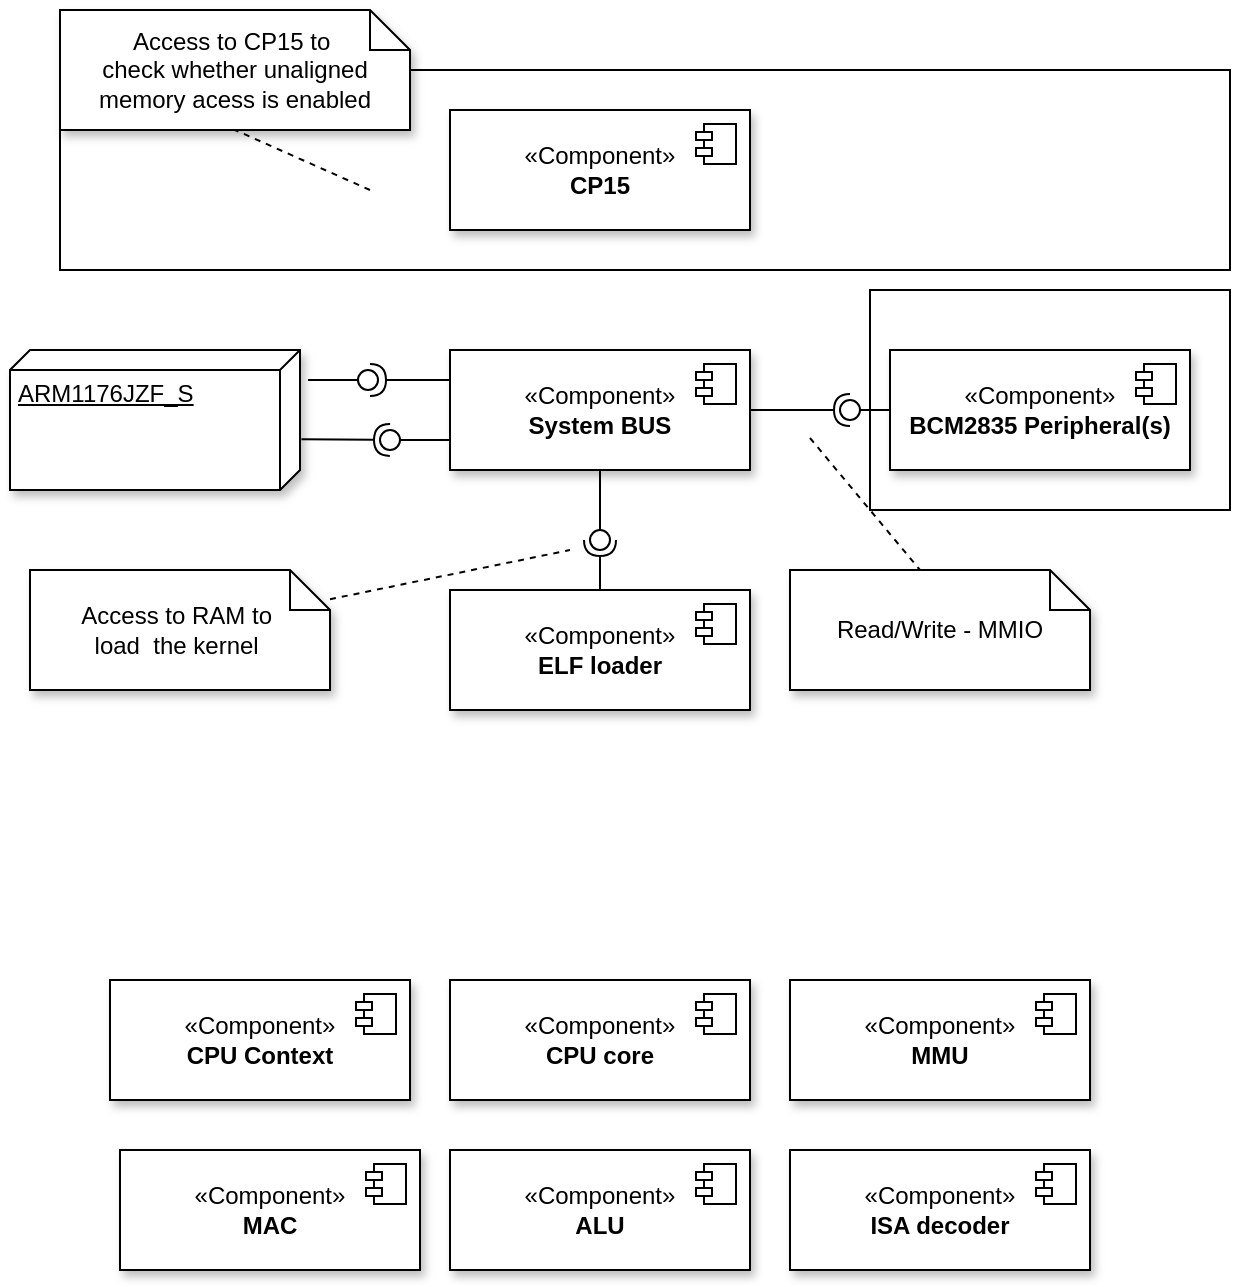 <mxfile version="21.7.4" type="device">
  <diagram name="Stránka-1" id="joWKRU6rZ8LuYV_TO_0l">
    <mxGraphModel dx="905" dy="499" grid="1" gridSize="10" guides="1" tooltips="1" connect="1" arrows="1" fold="1" page="1" pageScale="1" pageWidth="827" pageHeight="1169" math="0" shadow="0">
      <root>
        <mxCell id="0" />
        <mxCell id="1" parent="0" />
        <mxCell id="A4H74f33hg0s5a0wSVyb-100" value="" style="rounded=0;whiteSpace=wrap;html=1;" vertex="1" parent="1">
          <mxGeometry x="135" y="100" width="585" height="100" as="geometry" />
        </mxCell>
        <mxCell id="A4H74f33hg0s5a0wSVyb-99" value="" style="rounded=0;whiteSpace=wrap;html=1;" vertex="1" parent="1">
          <mxGeometry x="540" y="210" width="180" height="110" as="geometry" />
        </mxCell>
        <mxCell id="A4H74f33hg0s5a0wSVyb-2" value="«Component»&lt;br&gt;&lt;b&gt;System BUS&lt;/b&gt;" style="html=1;dropTarget=0;whiteSpace=wrap;shadow=1;" vertex="1" parent="1">
          <mxGeometry x="330" y="240" width="150" height="60" as="geometry" />
        </mxCell>
        <mxCell id="A4H74f33hg0s5a0wSVyb-3" value="" style="shape=module;jettyWidth=8;jettyHeight=4;" vertex="1" parent="A4H74f33hg0s5a0wSVyb-2">
          <mxGeometry x="1" width="20" height="20" relative="1" as="geometry">
            <mxPoint x="-27" y="7" as="offset" />
          </mxGeometry>
        </mxCell>
        <mxCell id="A4H74f33hg0s5a0wSVyb-4" value="«Component»&lt;br&gt;&lt;b&gt;ELF loader&lt;/b&gt;" style="html=1;dropTarget=0;whiteSpace=wrap;shadow=1;" vertex="1" parent="1">
          <mxGeometry x="330" y="360" width="150" height="60" as="geometry" />
        </mxCell>
        <mxCell id="A4H74f33hg0s5a0wSVyb-5" value="" style="shape=module;jettyWidth=8;jettyHeight=4;" vertex="1" parent="A4H74f33hg0s5a0wSVyb-4">
          <mxGeometry x="1" width="20" height="20" relative="1" as="geometry">
            <mxPoint x="-27" y="7" as="offset" />
          </mxGeometry>
        </mxCell>
        <mxCell id="A4H74f33hg0s5a0wSVyb-6" value="«Component»&lt;br&gt;&lt;b style=&quot;border-color: var(--border-color);&quot;&gt;BCM2835 Peripheral(s)&lt;/b&gt;" style="html=1;dropTarget=0;whiteSpace=wrap;shadow=1;" vertex="1" parent="1">
          <mxGeometry x="550" y="240" width="150" height="60" as="geometry" />
        </mxCell>
        <mxCell id="A4H74f33hg0s5a0wSVyb-7" value="" style="shape=module;jettyWidth=8;jettyHeight=4;" vertex="1" parent="A4H74f33hg0s5a0wSVyb-6">
          <mxGeometry x="1" width="20" height="20" relative="1" as="geometry">
            <mxPoint x="-27" y="7" as="offset" />
          </mxGeometry>
        </mxCell>
        <mxCell id="A4H74f33hg0s5a0wSVyb-9" value="" style="ellipse;whiteSpace=wrap;html=1;align=center;aspect=fixed;fillColor=none;strokeColor=none;resizable=0;perimeter=centerPerimeter;rotatable=0;allowArrows=0;points=[];outlineConnect=1;" vertex="1" parent="1">
          <mxGeometry x="180" y="330" width="10" height="10" as="geometry" />
        </mxCell>
        <mxCell id="A4H74f33hg0s5a0wSVyb-12" value="" style="rounded=0;orthogonalLoop=1;jettySize=auto;html=1;endArrow=halfCircle;endFill=0;endSize=6;strokeWidth=1;sketch=0;exitX=0.5;exitY=0;exitDx=0;exitDy=0;" edge="1" parent="1" source="A4H74f33hg0s5a0wSVyb-4">
          <mxGeometry relative="1" as="geometry">
            <mxPoint x="390" y="365" as="sourcePoint" />
            <mxPoint x="405" y="335" as="targetPoint" />
          </mxGeometry>
        </mxCell>
        <mxCell id="A4H74f33hg0s5a0wSVyb-13" value="" style="rounded=0;orthogonalLoop=1;jettySize=auto;html=1;endArrow=oval;endFill=0;sketch=0;sourcePerimeterSpacing=0;targetPerimeterSpacing=0;endSize=10;exitX=0.5;exitY=1;exitDx=0;exitDy=0;entryX=0.497;entryY=-0.385;entryDx=0;entryDy=0;entryPerimeter=0;" edge="1" target="A4H74f33hg0s5a0wSVyb-14" parent="1" source="A4H74f33hg0s5a0wSVyb-2">
          <mxGeometry relative="1" as="geometry">
            <mxPoint x="350" y="325" as="sourcePoint" />
          </mxGeometry>
        </mxCell>
        <mxCell id="A4H74f33hg0s5a0wSVyb-14" value="" style="ellipse;whiteSpace=wrap;html=1;align=center;aspect=fixed;fillColor=none;strokeColor=none;resizable=0;perimeter=centerPerimeter;rotatable=0;allowArrows=0;points=[];outlineConnect=1;" vertex="1" parent="1">
          <mxGeometry x="400" y="330" width="10" height="10" as="geometry" />
        </mxCell>
        <mxCell id="A4H74f33hg0s5a0wSVyb-16" value="" style="rounded=0;orthogonalLoop=1;jettySize=auto;html=1;endArrow=halfCircle;endFill=0;endSize=6;strokeWidth=1;sketch=0;exitX=1;exitY=0.5;exitDx=0;exitDy=0;" edge="1" parent="1" source="A4H74f33hg0s5a0wSVyb-2">
          <mxGeometry relative="1" as="geometry">
            <mxPoint x="415" y="385" as="sourcePoint" />
            <mxPoint x="530" y="270" as="targetPoint" />
          </mxGeometry>
        </mxCell>
        <mxCell id="A4H74f33hg0s5a0wSVyb-17" value="" style="rounded=0;orthogonalLoop=1;jettySize=auto;html=1;endArrow=oval;endFill=0;sketch=0;sourcePerimeterSpacing=0;targetPerimeterSpacing=0;endSize=10;exitX=0;exitY=0.5;exitDx=0;exitDy=0;" edge="1" parent="1" source="A4H74f33hg0s5a0wSVyb-6">
          <mxGeometry relative="1" as="geometry">
            <mxPoint x="562" y="293.56" as="sourcePoint" />
            <mxPoint x="530" y="270" as="targetPoint" />
          </mxGeometry>
        </mxCell>
        <mxCell id="A4H74f33hg0s5a0wSVyb-18" value="" style="ellipse;whiteSpace=wrap;html=1;align=center;aspect=fixed;fillColor=none;strokeColor=none;resizable=0;perimeter=centerPerimeter;rotatable=0;allowArrows=0;points=[];outlineConnect=1;" vertex="1" parent="1">
          <mxGeometry x="410" y="340" width="10" height="10" as="geometry" />
        </mxCell>
        <mxCell id="A4H74f33hg0s5a0wSVyb-27" value="" style="rounded=0;orthogonalLoop=1;jettySize=auto;html=1;endArrow=halfCircle;endFill=0;endSize=6;strokeWidth=1;sketch=0;exitX=0.637;exitY=-0.005;exitDx=0;exitDy=0;exitPerimeter=0;" edge="1" parent="1" source="A4H74f33hg0s5a0wSVyb-59">
          <mxGeometry relative="1" as="geometry">
            <mxPoint x="270" y="270" as="sourcePoint" />
            <mxPoint x="300" y="285" as="targetPoint" />
          </mxGeometry>
        </mxCell>
        <mxCell id="A4H74f33hg0s5a0wSVyb-28" value="" style="rounded=0;orthogonalLoop=1;jettySize=auto;html=1;endArrow=oval;endFill=0;sketch=0;sourcePerimeterSpacing=0;targetPerimeterSpacing=0;endSize=10;exitX=0;exitY=0.75;exitDx=0;exitDy=0;" edge="1" parent="1" source="A4H74f33hg0s5a0wSVyb-2">
          <mxGeometry relative="1" as="geometry">
            <mxPoint x="240" y="355" as="sourcePoint" />
            <mxPoint x="300" y="285" as="targetPoint" />
          </mxGeometry>
        </mxCell>
        <mxCell id="A4H74f33hg0s5a0wSVyb-29" value="" style="ellipse;whiteSpace=wrap;html=1;align=center;aspect=fixed;fillColor=none;strokeColor=none;resizable=0;perimeter=centerPerimeter;rotatable=0;allowArrows=0;points=[];outlineConnect=1;" vertex="1" parent="1">
          <mxGeometry x="255" y="350" width="10" height="10" as="geometry" />
        </mxCell>
        <mxCell id="A4H74f33hg0s5a0wSVyb-32" value="" style="ellipse;whiteSpace=wrap;html=1;align=center;aspect=fixed;fillColor=none;strokeColor=none;resizable=0;perimeter=centerPerimeter;rotatable=0;allowArrows=0;points=[];outlineConnect=1;" vertex="1" parent="1">
          <mxGeometry x="425" y="200" width="10" height="10" as="geometry" />
        </mxCell>
        <mxCell id="A4H74f33hg0s5a0wSVyb-38" value="" style="ellipse;whiteSpace=wrap;html=1;align=center;aspect=fixed;fillColor=none;strokeColor=none;resizable=0;perimeter=centerPerimeter;rotatable=0;allowArrows=0;points=[];outlineConnect=1;" vertex="1" parent="1">
          <mxGeometry x="165" y="210" width="10" height="10" as="geometry" />
        </mxCell>
        <mxCell id="A4H74f33hg0s5a0wSVyb-43" value="" style="ellipse;whiteSpace=wrap;html=1;align=center;aspect=fixed;fillColor=none;strokeColor=none;resizable=0;perimeter=centerPerimeter;rotatable=0;allowArrows=0;points=[];outlineConnect=1;" vertex="1" parent="1">
          <mxGeometry x="180" y="330" width="10" height="10" as="geometry" />
        </mxCell>
        <mxCell id="A4H74f33hg0s5a0wSVyb-52" value="&lt;div style=&quot;&quot;&gt;&lt;span style=&quot;background-color: initial;&quot;&gt;Access to RAM to&amp;nbsp;&lt;/span&gt;&lt;/div&gt;&lt;div style=&quot;&quot;&gt;&lt;span style=&quot;background-color: initial;&quot;&gt;load&amp;nbsp;&amp;nbsp;&lt;/span&gt;&lt;span style=&quot;background-color: initial;&quot;&gt;the kernel&amp;nbsp;&lt;/span&gt;&lt;/div&gt;" style="shape=note;size=20;whiteSpace=wrap;html=1;align=center;shadow=1;" vertex="1" parent="1">
          <mxGeometry x="120" y="350" width="150" height="60" as="geometry" />
        </mxCell>
        <mxCell id="A4H74f33hg0s5a0wSVyb-55" value="" style="endArrow=none;dashed=1;html=1;rounded=0;" edge="1" parent="1" source="A4H74f33hg0s5a0wSVyb-52">
          <mxGeometry width="50" height="50" relative="1" as="geometry">
            <mxPoint x="270" y="380" as="sourcePoint" />
            <mxPoint x="390" y="340" as="targetPoint" />
          </mxGeometry>
        </mxCell>
        <mxCell id="A4H74f33hg0s5a0wSVyb-59" value="ARM1176JZF_S" style="verticalAlign=top;align=left;spacingTop=8;spacingLeft=2;spacingRight=12;shape=cube;size=10;direction=south;fontStyle=4;html=1;whiteSpace=wrap;shadow=1;" vertex="1" parent="1">
          <mxGeometry x="110" y="240" width="145" height="70" as="geometry" />
        </mxCell>
        <mxCell id="A4H74f33hg0s5a0wSVyb-60" value="&lt;div style=&quot;&quot;&gt;Read/Write - MMIO&lt;/div&gt;" style="shape=note;size=20;whiteSpace=wrap;html=1;align=center;shadow=1;" vertex="1" parent="1">
          <mxGeometry x="500" y="350" width="150" height="60" as="geometry" />
        </mxCell>
        <mxCell id="A4H74f33hg0s5a0wSVyb-61" value="" style="endArrow=none;dashed=1;html=1;rounded=0;entryX=0;entryY=0;entryDx=65;entryDy=0;entryPerimeter=0;" edge="1" parent="1" target="A4H74f33hg0s5a0wSVyb-60">
          <mxGeometry width="50" height="50" relative="1" as="geometry">
            <mxPoint x="510" y="284" as="sourcePoint" />
            <mxPoint x="595" y="354" as="targetPoint" />
          </mxGeometry>
        </mxCell>
        <mxCell id="A4H74f33hg0s5a0wSVyb-80" value="&lt;div style=&quot;&quot;&gt;Access to CP15 to&amp;nbsp;&lt;/div&gt;&lt;div style=&quot;&quot;&gt;check whether unaligned memory acess is enabled&lt;/div&gt;" style="shape=note;size=20;whiteSpace=wrap;html=1;align=center;shadow=1;" vertex="1" parent="1">
          <mxGeometry x="135" y="70" width="175" height="60" as="geometry" />
        </mxCell>
        <mxCell id="A4H74f33hg0s5a0wSVyb-81" value="" style="rounded=0;orthogonalLoop=1;jettySize=auto;html=1;endArrow=halfCircle;endFill=0;endSize=6;strokeWidth=1;sketch=0;exitX=0;exitY=0.25;exitDx=0;exitDy=0;" edge="1" parent="1" source="A4H74f33hg0s5a0wSVyb-2">
          <mxGeometry relative="1" as="geometry">
            <mxPoint x="266" y="295" as="sourcePoint" />
            <mxPoint x="290" y="255" as="targetPoint" />
          </mxGeometry>
        </mxCell>
        <mxCell id="A4H74f33hg0s5a0wSVyb-82" value="" style="rounded=0;orthogonalLoop=1;jettySize=auto;html=1;endArrow=oval;endFill=0;sketch=0;sourcePerimeterSpacing=0;targetPerimeterSpacing=0;endSize=10;" edge="1" parent="1">
          <mxGeometry relative="1" as="geometry">
            <mxPoint x="259" y="255" as="sourcePoint" />
            <mxPoint x="289" y="255" as="targetPoint" />
          </mxGeometry>
        </mxCell>
        <mxCell id="A4H74f33hg0s5a0wSVyb-83" value="" style="endArrow=none;dashed=1;html=1;rounded=0;entryX=0.5;entryY=1;entryDx=0;entryDy=0;entryPerimeter=0;" edge="1" parent="1" target="A4H74f33hg0s5a0wSVyb-80">
          <mxGeometry width="50" height="50" relative="1" as="geometry">
            <mxPoint x="290" y="160" as="sourcePoint" />
            <mxPoint x="400" y="350" as="targetPoint" />
          </mxGeometry>
        </mxCell>
        <mxCell id="A4H74f33hg0s5a0wSVyb-84" value="«Component»&lt;br&gt;&lt;b&gt;CPU core&lt;/b&gt;" style="html=1;dropTarget=0;whiteSpace=wrap;shadow=1;" vertex="1" parent="1">
          <mxGeometry x="330" y="555" width="150" height="60" as="geometry" />
        </mxCell>
        <mxCell id="A4H74f33hg0s5a0wSVyb-85" value="" style="shape=module;jettyWidth=8;jettyHeight=4;" vertex="1" parent="A4H74f33hg0s5a0wSVyb-84">
          <mxGeometry x="1" width="20" height="20" relative="1" as="geometry">
            <mxPoint x="-27" y="7" as="offset" />
          </mxGeometry>
        </mxCell>
        <mxCell id="A4H74f33hg0s5a0wSVyb-86" value="«Component»&lt;br&gt;&lt;b&gt;CPU Context&lt;/b&gt;" style="html=1;dropTarget=0;whiteSpace=wrap;shadow=1;" vertex="1" parent="1">
          <mxGeometry x="160" y="555" width="150" height="60" as="geometry" />
        </mxCell>
        <mxCell id="A4H74f33hg0s5a0wSVyb-87" value="" style="shape=module;jettyWidth=8;jettyHeight=4;" vertex="1" parent="A4H74f33hg0s5a0wSVyb-86">
          <mxGeometry x="1" width="20" height="20" relative="1" as="geometry">
            <mxPoint x="-27" y="7" as="offset" />
          </mxGeometry>
        </mxCell>
        <mxCell id="A4H74f33hg0s5a0wSVyb-88" value="«Component»&lt;br&gt;&lt;b&gt;ISA decoder&lt;/b&gt;" style="html=1;dropTarget=0;whiteSpace=wrap;shadow=1;" vertex="1" parent="1">
          <mxGeometry x="500" y="640" width="150" height="60" as="geometry" />
        </mxCell>
        <mxCell id="A4H74f33hg0s5a0wSVyb-89" value="" style="shape=module;jettyWidth=8;jettyHeight=4;" vertex="1" parent="A4H74f33hg0s5a0wSVyb-88">
          <mxGeometry x="1" width="20" height="20" relative="1" as="geometry">
            <mxPoint x="-27" y="7" as="offset" />
          </mxGeometry>
        </mxCell>
        <mxCell id="A4H74f33hg0s5a0wSVyb-90" value="«Component»&lt;br&gt;&lt;b&gt;MMU&lt;/b&gt;" style="html=1;dropTarget=0;whiteSpace=wrap;shadow=1;" vertex="1" parent="1">
          <mxGeometry x="500" y="555" width="150" height="60" as="geometry" />
        </mxCell>
        <mxCell id="A4H74f33hg0s5a0wSVyb-91" value="" style="shape=module;jettyWidth=8;jettyHeight=4;" vertex="1" parent="A4H74f33hg0s5a0wSVyb-90">
          <mxGeometry x="1" width="20" height="20" relative="1" as="geometry">
            <mxPoint x="-27" y="7" as="offset" />
          </mxGeometry>
        </mxCell>
        <mxCell id="A4H74f33hg0s5a0wSVyb-92" value="«Component»&lt;br&gt;&lt;b&gt;ALU&lt;/b&gt;" style="html=1;dropTarget=0;whiteSpace=wrap;shadow=1;" vertex="1" parent="1">
          <mxGeometry x="330" y="640" width="150" height="60" as="geometry" />
        </mxCell>
        <mxCell id="A4H74f33hg0s5a0wSVyb-93" value="" style="shape=module;jettyWidth=8;jettyHeight=4;" vertex="1" parent="A4H74f33hg0s5a0wSVyb-92">
          <mxGeometry x="1" width="20" height="20" relative="1" as="geometry">
            <mxPoint x="-27" y="7" as="offset" />
          </mxGeometry>
        </mxCell>
        <mxCell id="A4H74f33hg0s5a0wSVyb-94" value="«Component»&lt;br&gt;&lt;b&gt;MAC&lt;/b&gt;" style="html=1;dropTarget=0;whiteSpace=wrap;shadow=1;" vertex="1" parent="1">
          <mxGeometry x="165" y="640" width="150" height="60" as="geometry" />
        </mxCell>
        <mxCell id="A4H74f33hg0s5a0wSVyb-95" value="" style="shape=module;jettyWidth=8;jettyHeight=4;" vertex="1" parent="A4H74f33hg0s5a0wSVyb-94">
          <mxGeometry x="1" width="20" height="20" relative="1" as="geometry">
            <mxPoint x="-27" y="7" as="offset" />
          </mxGeometry>
        </mxCell>
        <mxCell id="A4H74f33hg0s5a0wSVyb-96" value="«Component»&lt;br&gt;&lt;b&gt;CP15&lt;/b&gt;" style="html=1;dropTarget=0;whiteSpace=wrap;shadow=1;" vertex="1" parent="1">
          <mxGeometry x="330" y="120" width="150" height="60" as="geometry" />
        </mxCell>
        <mxCell id="A4H74f33hg0s5a0wSVyb-97" value="" style="shape=module;jettyWidth=8;jettyHeight=4;" vertex="1" parent="A4H74f33hg0s5a0wSVyb-96">
          <mxGeometry x="1" width="20" height="20" relative="1" as="geometry">
            <mxPoint x="-27" y="7" as="offset" />
          </mxGeometry>
        </mxCell>
      </root>
    </mxGraphModel>
  </diagram>
</mxfile>
